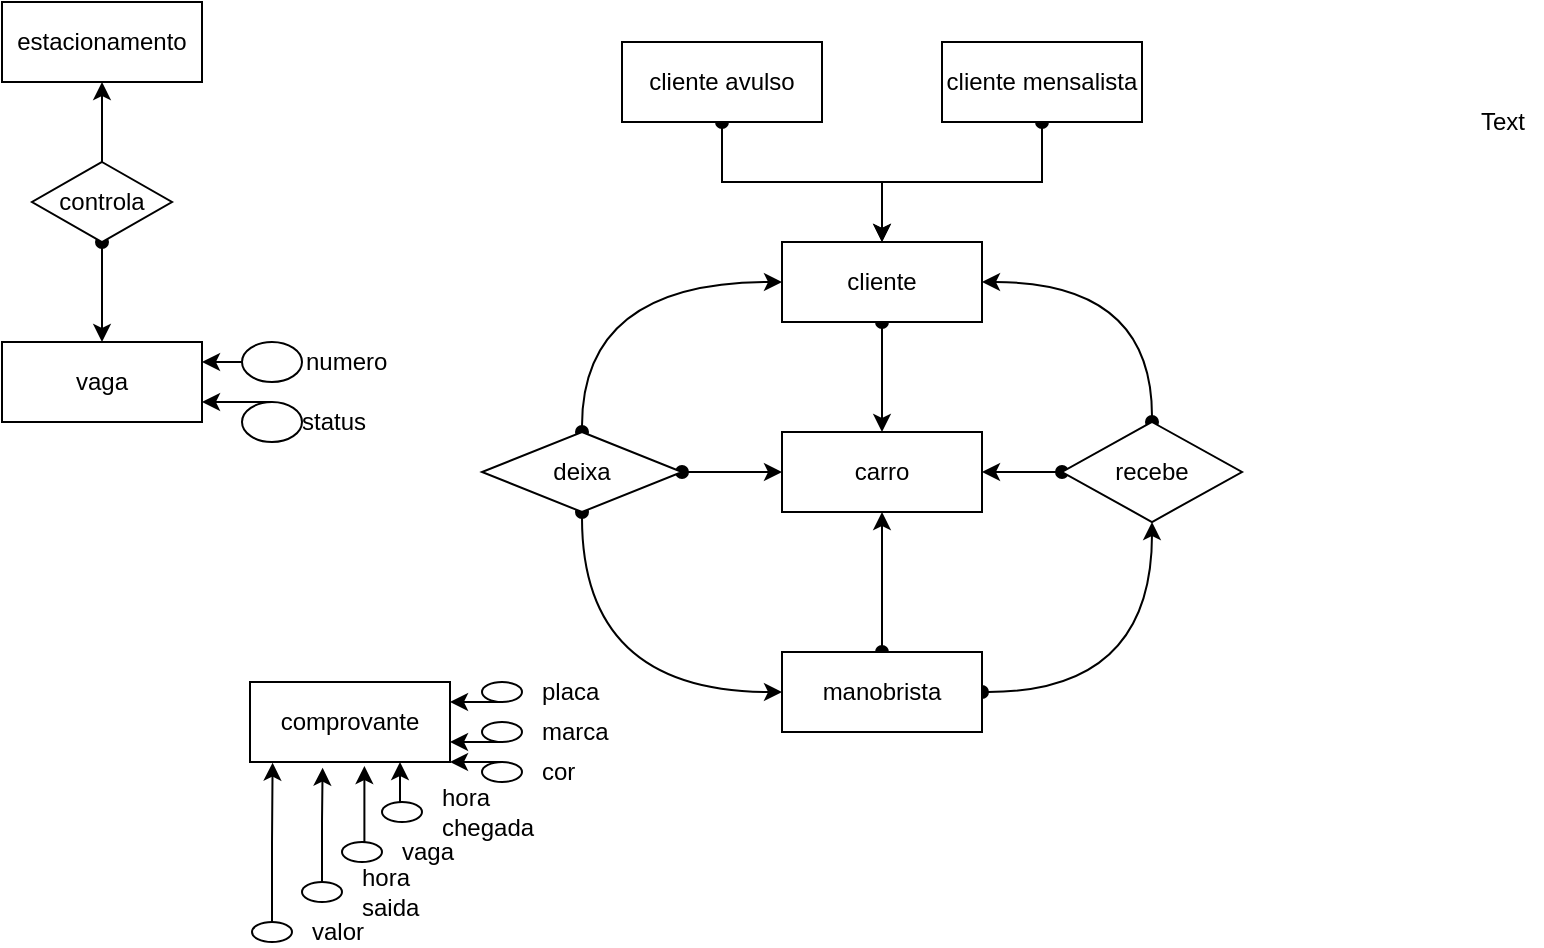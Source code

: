 <mxfile version="13.7.4" type="github">
  <diagram id="xeQWraHTO8Z08LvEpJCk" name="Page-1">
    <mxGraphModel dx="1014" dy="652" grid="1" gridSize="10" guides="1" tooltips="1" connect="1" arrows="1" fold="1" page="1" pageScale="1" pageWidth="827" pageHeight="1169" math="0" shadow="0">
      <root>
        <mxCell id="0" />
        <mxCell id="1" parent="0" />
        <mxCell id="C0EnBdeCAt5xiD5v7j6N-1" value="estacionamento" style="whiteSpace=wrap;html=1;align=center;" vertex="1" parent="1">
          <mxGeometry x="190" y="20" width="100" height="40" as="geometry" />
        </mxCell>
        <mxCell id="C0EnBdeCAt5xiD5v7j6N-2" value="vaga" style="whiteSpace=wrap;html=1;align=center;" vertex="1" parent="1">
          <mxGeometry x="190" y="190" width="100" height="40" as="geometry" />
        </mxCell>
        <mxCell id="C0EnBdeCAt5xiD5v7j6N-3" value="carro" style="whiteSpace=wrap;html=1;align=center;" vertex="1" parent="1">
          <mxGeometry x="580" y="235" width="100" height="40" as="geometry" />
        </mxCell>
        <mxCell id="C0EnBdeCAt5xiD5v7j6N-48" value="" style="edgeStyle=orthogonalEdgeStyle;rounded=0;orthogonalLoop=1;jettySize=auto;html=1;startArrow=oval;startFill=1;strokeColor=#000000;" edge="1" parent="1" source="C0EnBdeCAt5xiD5v7j6N-4" target="C0EnBdeCAt5xiD5v7j6N-43">
          <mxGeometry relative="1" as="geometry" />
        </mxCell>
        <mxCell id="C0EnBdeCAt5xiD5v7j6N-4" value="cliente avulso" style="whiteSpace=wrap;html=1;align=center;" vertex="1" parent="1">
          <mxGeometry x="500" y="40" width="100" height="40" as="geometry" />
        </mxCell>
        <mxCell id="C0EnBdeCAt5xiD5v7j6N-53" value="" style="edgeStyle=orthogonalEdgeStyle;rounded=0;orthogonalLoop=1;jettySize=auto;html=1;startArrow=oval;startFill=1;strokeColor=#000000;" edge="1" parent="1" source="C0EnBdeCAt5xiD5v7j6N-5" target="C0EnBdeCAt5xiD5v7j6N-3">
          <mxGeometry relative="1" as="geometry" />
        </mxCell>
        <mxCell id="C0EnBdeCAt5xiD5v7j6N-57" style="edgeStyle=orthogonalEdgeStyle;curved=1;orthogonalLoop=1;jettySize=auto;html=1;entryX=0.5;entryY=1;entryDx=0;entryDy=0;startArrow=oval;startFill=1;strokeColor=#000000;" edge="1" parent="1" source="C0EnBdeCAt5xiD5v7j6N-5" target="C0EnBdeCAt5xiD5v7j6N-50">
          <mxGeometry relative="1" as="geometry" />
        </mxCell>
        <mxCell id="C0EnBdeCAt5xiD5v7j6N-5" value="manobrista" style="whiteSpace=wrap;html=1;align=center;" vertex="1" parent="1">
          <mxGeometry x="580" y="345" width="100" height="40" as="geometry" />
        </mxCell>
        <mxCell id="C0EnBdeCAt5xiD5v7j6N-47" value="" style="edgeStyle=orthogonalEdgeStyle;rounded=0;orthogonalLoop=1;jettySize=auto;html=1;startArrow=oval;startFill=1;strokeColor=#000000;" edge="1" parent="1" source="C0EnBdeCAt5xiD5v7j6N-6" target="C0EnBdeCAt5xiD5v7j6N-43">
          <mxGeometry relative="1" as="geometry" />
        </mxCell>
        <mxCell id="C0EnBdeCAt5xiD5v7j6N-6" value="cliente mensalista" style="whiteSpace=wrap;html=1;align=center;" vertex="1" parent="1">
          <mxGeometry x="660" y="40" width="100" height="40" as="geometry" />
        </mxCell>
        <mxCell id="C0EnBdeCAt5xiD5v7j6N-7" value="comprovante" style="whiteSpace=wrap;html=1;align=center;" vertex="1" parent="1">
          <mxGeometry x="314" y="360" width="100" height="40" as="geometry" />
        </mxCell>
        <mxCell id="C0EnBdeCAt5xiD5v7j6N-38" style="edgeStyle=orthogonalEdgeStyle;rounded=0;orthogonalLoop=1;jettySize=auto;html=1;exitX=0;exitY=0.5;exitDx=0;exitDy=0;entryX=1;entryY=0.25;entryDx=0;entryDy=0;" edge="1" parent="1" source="C0EnBdeCAt5xiD5v7j6N-8" target="C0EnBdeCAt5xiD5v7j6N-2">
          <mxGeometry relative="1" as="geometry" />
        </mxCell>
        <mxCell id="C0EnBdeCAt5xiD5v7j6N-8" value="numero" style="ellipse;whiteSpace=wrap;html=1;align=left;spacingLeft=30;" vertex="1" parent="1">
          <mxGeometry x="310" y="190" width="30" height="20" as="geometry" />
        </mxCell>
        <mxCell id="C0EnBdeCAt5xiD5v7j6N-39" style="edgeStyle=orthogonalEdgeStyle;rounded=0;orthogonalLoop=1;jettySize=auto;html=1;exitX=0.5;exitY=0;exitDx=0;exitDy=0;entryX=1;entryY=0.75;entryDx=0;entryDy=0;" edge="1" parent="1" source="C0EnBdeCAt5xiD5v7j6N-9" target="C0EnBdeCAt5xiD5v7j6N-2">
          <mxGeometry relative="1" as="geometry" />
        </mxCell>
        <mxCell id="C0EnBdeCAt5xiD5v7j6N-9" value="status" style="ellipse;whiteSpace=wrap;html=1;align=left;spacingLeft=28;" vertex="1" parent="1">
          <mxGeometry x="310" y="220" width="30" height="20" as="geometry" />
        </mxCell>
        <mxCell id="C0EnBdeCAt5xiD5v7j6N-29" style="edgeStyle=orthogonalEdgeStyle;rounded=0;orthogonalLoop=1;jettySize=auto;html=1;exitX=0.5;exitY=1;exitDx=0;exitDy=0;entryX=1;entryY=0.25;entryDx=0;entryDy=0;" edge="1" parent="1" source="C0EnBdeCAt5xiD5v7j6N-13" target="C0EnBdeCAt5xiD5v7j6N-7">
          <mxGeometry relative="1" as="geometry" />
        </mxCell>
        <mxCell id="C0EnBdeCAt5xiD5v7j6N-13" value="placa" style="ellipse;whiteSpace=wrap;html=1;align=left;spacingLeft=28;" vertex="1" parent="1">
          <mxGeometry x="430" y="360" width="20" height="10" as="geometry" />
        </mxCell>
        <mxCell id="C0EnBdeCAt5xiD5v7j6N-28" style="edgeStyle=orthogonalEdgeStyle;rounded=0;orthogonalLoop=1;jettySize=auto;html=1;exitX=0.5;exitY=1;exitDx=0;exitDy=0;entryX=1;entryY=0.75;entryDx=0;entryDy=0;" edge="1" parent="1" source="C0EnBdeCAt5xiD5v7j6N-14" target="C0EnBdeCAt5xiD5v7j6N-7">
          <mxGeometry relative="1" as="geometry" />
        </mxCell>
        <mxCell id="C0EnBdeCAt5xiD5v7j6N-14" value="marca&lt;span style=&quot;color: rgba(0 , 0 , 0 , 0) ; font-family: monospace ; font-size: 0px&quot;&gt;%3CmxGraphModel%3E%3Croot%3E%3CmxCell%20id%3D%220%22%2F%3E%3CmxCell%20id%3D%221%22%20parent%3D%220%22%2F%3E%3CmxCell%20id%3D%222%22%20value%3D%22placa%22%20style%3D%22ellipse%3BwhiteSpace%3Dwrap%3Bhtml%3D1%3Balign%3Dleft%3BspacingLeft%3D28%3B%22%20vertex%3D%221%22%20parent%3D%221%22%3E%3CmxGeometry%20x%3D%22430%22%20y%3D%22360%22%20width%3D%2220%22%20height%3D%2210%22%20as%3D%22geometry%22%2F%3E%3C%2FmxCell%3E%3C%2Froot%3E%3C%2FmxGraphModel%3E&lt;/span&gt;&lt;span style=&quot;color: rgba(0 , 0 , 0 , 0) ; font-family: monospace ; font-size: 0px&quot;&gt;%3CmxGraphModel%3E%3Croot%3E%3CmxCell%20id%3D%220%22%2F%3E%3CmxCell%20id%3D%221%22%20parent%3D%220%22%2F%3E%3CmxCell%20id%3D%222%22%20value%3D%22placa%22%20style%3D%22ellipse%3BwhiteSpace%3Dwrap%3Bhtml%3D1%3Balign%3Dleft%3BspacingLeft%3D28%3B%22%20vertex%3D%221%22%20parent%3D%221%22%3E%3CmxGeometry%20x%3D%22430%22%20y%3D%22360%22%20width%3D%2220%22%20height%3D%2210%22%20as%3D%22geometry%22%2F%3E%3C%2FmxCell%3E%3C%2Froot%3E%3C%2FmxGraphModel%3E&lt;/span&gt;" style="ellipse;whiteSpace=wrap;html=1;align=left;spacingLeft=28;" vertex="1" parent="1">
          <mxGeometry x="430" y="380" width="20" height="10" as="geometry" />
        </mxCell>
        <mxCell id="C0EnBdeCAt5xiD5v7j6N-31" style="edgeStyle=orthogonalEdgeStyle;rounded=0;orthogonalLoop=1;jettySize=auto;html=1;exitX=0.5;exitY=0;exitDx=0;exitDy=0;entryX=0.75;entryY=1;entryDx=0;entryDy=0;" edge="1" parent="1" source="C0EnBdeCAt5xiD5v7j6N-15" target="C0EnBdeCAt5xiD5v7j6N-7">
          <mxGeometry relative="1" as="geometry" />
        </mxCell>
        <mxCell id="C0EnBdeCAt5xiD5v7j6N-15" value="hora chegada" style="ellipse;whiteSpace=wrap;html=1;align=left;spacingLeft=28;" vertex="1" parent="1">
          <mxGeometry x="380" y="420" width="20" height="10" as="geometry" />
        </mxCell>
        <mxCell id="C0EnBdeCAt5xiD5v7j6N-32" style="edgeStyle=orthogonalEdgeStyle;rounded=0;orthogonalLoop=1;jettySize=auto;html=1;exitX=0.5;exitY=0;exitDx=0;exitDy=0;entryX=0.572;entryY=1.05;entryDx=0;entryDy=0;entryPerimeter=0;" edge="1" parent="1" source="C0EnBdeCAt5xiD5v7j6N-16" target="C0EnBdeCAt5xiD5v7j6N-7">
          <mxGeometry relative="1" as="geometry" />
        </mxCell>
        <mxCell id="C0EnBdeCAt5xiD5v7j6N-16" value="vaga" style="ellipse;whiteSpace=wrap;html=1;align=left;spacingLeft=28;" vertex="1" parent="1">
          <mxGeometry x="360" y="440" width="20" height="10" as="geometry" />
        </mxCell>
        <mxCell id="C0EnBdeCAt5xiD5v7j6N-33" style="edgeStyle=orthogonalEdgeStyle;rounded=0;orthogonalLoop=1;jettySize=auto;html=1;exitX=0.5;exitY=0;exitDx=0;exitDy=0;entryX=0.363;entryY=1.071;entryDx=0;entryDy=0;entryPerimeter=0;" edge="1" parent="1" source="C0EnBdeCAt5xiD5v7j6N-17" target="C0EnBdeCAt5xiD5v7j6N-7">
          <mxGeometry relative="1" as="geometry" />
        </mxCell>
        <mxCell id="C0EnBdeCAt5xiD5v7j6N-17" value="hora saida" style="ellipse;whiteSpace=wrap;html=1;align=left;spacingLeft=28;" vertex="1" parent="1">
          <mxGeometry x="340" y="460" width="20" height="10" as="geometry" />
        </mxCell>
        <mxCell id="C0EnBdeCAt5xiD5v7j6N-30" style="edgeStyle=orthogonalEdgeStyle;rounded=0;orthogonalLoop=1;jettySize=auto;html=1;exitX=0.5;exitY=0;exitDx=0;exitDy=0;entryX=1;entryY=1;entryDx=0;entryDy=0;" edge="1" parent="1" source="C0EnBdeCAt5xiD5v7j6N-21" target="C0EnBdeCAt5xiD5v7j6N-7">
          <mxGeometry relative="1" as="geometry" />
        </mxCell>
        <mxCell id="C0EnBdeCAt5xiD5v7j6N-21" value="cor" style="ellipse;whiteSpace=wrap;html=1;align=left;spacingLeft=28;" vertex="1" parent="1">
          <mxGeometry x="430" y="400" width="20" height="10" as="geometry" />
        </mxCell>
        <mxCell id="C0EnBdeCAt5xiD5v7j6N-35" style="edgeStyle=orthogonalEdgeStyle;rounded=0;orthogonalLoop=1;jettySize=auto;html=1;exitX=0.5;exitY=0;exitDx=0;exitDy=0;entryX=0.113;entryY=1.008;entryDx=0;entryDy=0;entryPerimeter=0;" edge="1" parent="1" source="C0EnBdeCAt5xiD5v7j6N-25" target="C0EnBdeCAt5xiD5v7j6N-7">
          <mxGeometry relative="1" as="geometry" />
        </mxCell>
        <mxCell id="C0EnBdeCAt5xiD5v7j6N-25" value="valor" style="ellipse;whiteSpace=wrap;html=1;align=left;spacingLeft=28;" vertex="1" parent="1">
          <mxGeometry x="315" y="480" width="20" height="10" as="geometry" />
        </mxCell>
        <mxCell id="C0EnBdeCAt5xiD5v7j6N-36" value="Text" style="text;html=1;align=center;verticalAlign=middle;resizable=0;points=[];autosize=1;" vertex="1" parent="1">
          <mxGeometry x="920" y="70" width="40" height="20" as="geometry" />
        </mxCell>
        <mxCell id="C0EnBdeCAt5xiD5v7j6N-40" style="edgeStyle=orthogonalEdgeStyle;rounded=0;orthogonalLoop=1;jettySize=auto;html=1;exitX=0.5;exitY=0;exitDx=0;exitDy=0;entryX=0.5;entryY=1;entryDx=0;entryDy=0;" edge="1" parent="1" source="C0EnBdeCAt5xiD5v7j6N-37" target="C0EnBdeCAt5xiD5v7j6N-1">
          <mxGeometry relative="1" as="geometry" />
        </mxCell>
        <mxCell id="C0EnBdeCAt5xiD5v7j6N-41" value="" style="edgeStyle=orthogonalEdgeStyle;orthogonalLoop=1;jettySize=auto;html=1;rounded=0;startArrow=oval;startFill=1;" edge="1" parent="1" source="C0EnBdeCAt5xiD5v7j6N-37" target="C0EnBdeCAt5xiD5v7j6N-2">
          <mxGeometry relative="1" as="geometry" />
        </mxCell>
        <mxCell id="C0EnBdeCAt5xiD5v7j6N-37" value="controla" style="shape=rhombus;perimeter=rhombusPerimeter;whiteSpace=wrap;html=1;align=center;" vertex="1" parent="1">
          <mxGeometry x="205" y="100" width="70" height="40" as="geometry" />
        </mxCell>
        <mxCell id="C0EnBdeCAt5xiD5v7j6N-59" value="" style="edgeStyle=orthogonalEdgeStyle;orthogonalLoop=1;jettySize=auto;html=1;startArrow=oval;startFill=1;strokeColor=#000000;rounded=0;" edge="1" parent="1" source="C0EnBdeCAt5xiD5v7j6N-43" target="C0EnBdeCAt5xiD5v7j6N-3">
          <mxGeometry relative="1" as="geometry" />
        </mxCell>
        <mxCell id="C0EnBdeCAt5xiD5v7j6N-43" value="cliente" style="whiteSpace=wrap;html=1;align=center;" vertex="1" parent="1">
          <mxGeometry x="580" y="140" width="100" height="40" as="geometry" />
        </mxCell>
        <mxCell id="C0EnBdeCAt5xiD5v7j6N-52" value="" style="edgeStyle=orthogonalEdgeStyle;rounded=0;orthogonalLoop=1;jettySize=auto;html=1;startArrow=oval;startFill=1;strokeColor=#000000;" edge="1" parent="1" source="C0EnBdeCAt5xiD5v7j6N-49" target="C0EnBdeCAt5xiD5v7j6N-3">
          <mxGeometry relative="1" as="geometry" />
        </mxCell>
        <mxCell id="C0EnBdeCAt5xiD5v7j6N-55" style="edgeStyle=orthogonalEdgeStyle;orthogonalLoop=1;jettySize=auto;html=1;exitX=0.5;exitY=1;exitDx=0;exitDy=0;entryX=0;entryY=0.5;entryDx=0;entryDy=0;startArrow=oval;startFill=1;strokeColor=#000000;curved=1;" edge="1" parent="1" source="C0EnBdeCAt5xiD5v7j6N-49" target="C0EnBdeCAt5xiD5v7j6N-5">
          <mxGeometry relative="1" as="geometry" />
        </mxCell>
        <mxCell id="C0EnBdeCAt5xiD5v7j6N-56" style="edgeStyle=orthogonalEdgeStyle;curved=1;orthogonalLoop=1;jettySize=auto;html=1;exitX=0.5;exitY=0;exitDx=0;exitDy=0;entryX=0;entryY=0.5;entryDx=0;entryDy=0;startArrow=oval;startFill=1;strokeColor=#000000;" edge="1" parent="1" source="C0EnBdeCAt5xiD5v7j6N-49" target="C0EnBdeCAt5xiD5v7j6N-43">
          <mxGeometry relative="1" as="geometry" />
        </mxCell>
        <mxCell id="C0EnBdeCAt5xiD5v7j6N-49" value="deixa" style="shape=rhombus;perimeter=rhombusPerimeter;whiteSpace=wrap;html=1;align=center;" vertex="1" parent="1">
          <mxGeometry x="430" y="235" width="100" height="40" as="geometry" />
        </mxCell>
        <mxCell id="C0EnBdeCAt5xiD5v7j6N-51" value="" style="edgeStyle=orthogonalEdgeStyle;rounded=0;orthogonalLoop=1;jettySize=auto;html=1;startArrow=oval;startFill=1;strokeColor=#000000;" edge="1" parent="1" source="C0EnBdeCAt5xiD5v7j6N-50" target="C0EnBdeCAt5xiD5v7j6N-3">
          <mxGeometry relative="1" as="geometry" />
        </mxCell>
        <mxCell id="C0EnBdeCAt5xiD5v7j6N-58" style="edgeStyle=orthogonalEdgeStyle;curved=1;orthogonalLoop=1;jettySize=auto;html=1;entryX=1;entryY=0.5;entryDx=0;entryDy=0;startArrow=oval;startFill=1;strokeColor=#000000;exitX=0.5;exitY=0;exitDx=0;exitDy=0;" edge="1" parent="1" source="C0EnBdeCAt5xiD5v7j6N-50" target="C0EnBdeCAt5xiD5v7j6N-43">
          <mxGeometry relative="1" as="geometry">
            <Array as="points">
              <mxPoint x="765" y="160" />
            </Array>
          </mxGeometry>
        </mxCell>
        <mxCell id="C0EnBdeCAt5xiD5v7j6N-50" value="recebe" style="shape=rhombus;perimeter=rhombusPerimeter;whiteSpace=wrap;html=1;align=center;" vertex="1" parent="1">
          <mxGeometry x="720" y="230" width="90" height="50" as="geometry" />
        </mxCell>
      </root>
    </mxGraphModel>
  </diagram>
</mxfile>
